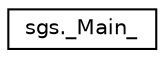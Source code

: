digraph "Graphical Class Hierarchy"
{
  edge [fontname="Helvetica",fontsize="10",labelfontname="Helvetica",labelfontsize="10"];
  node [fontname="Helvetica",fontsize="10",shape=record];
  rankdir="LR";
  Node1 [label="sgs._Main_",height=0.2,width=0.4,color="black", fillcolor="white", style="filled",URL="$classsgs_1_1___main__.html"];
}
